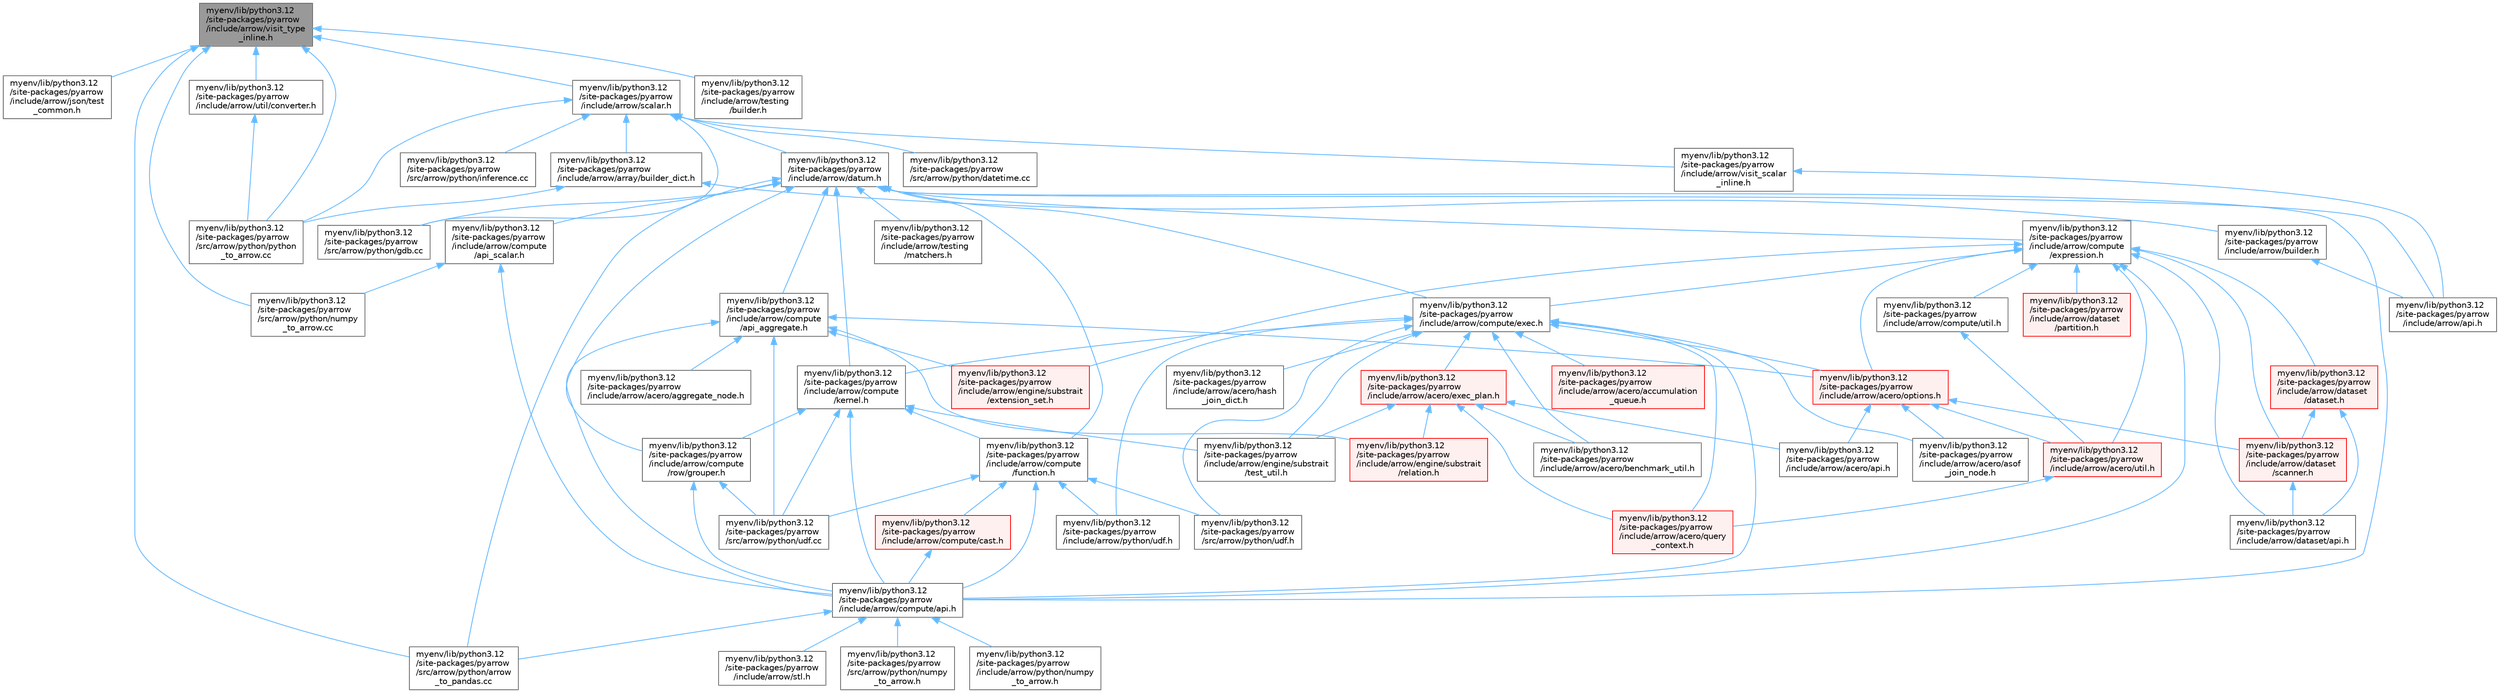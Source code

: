 digraph "myenv/lib/python3.12/site-packages/pyarrow/include/arrow/visit_type_inline.h"
{
 // LATEX_PDF_SIZE
  bgcolor="transparent";
  edge [fontname=Helvetica,fontsize=10,labelfontname=Helvetica,labelfontsize=10];
  node [fontname=Helvetica,fontsize=10,shape=box,height=0.2,width=0.4];
  Node1 [id="Node000001",label="myenv/lib/python3.12\l/site-packages/pyarrow\l/include/arrow/visit_type\l_inline.h",height=0.2,width=0.4,color="gray40", fillcolor="grey60", style="filled", fontcolor="black",tooltip=" "];
  Node1 -> Node2 [id="edge1_Node000001_Node000002",dir="back",color="steelblue1",style="solid",tooltip=" "];
  Node2 [id="Node000002",label="myenv/lib/python3.12\l/site-packages/pyarrow\l/include/arrow/json/test\l_common.h",height=0.2,width=0.4,color="grey40", fillcolor="white", style="filled",URL="$json_2test__common_8h.html",tooltip=" "];
  Node1 -> Node3 [id="edge2_Node000001_Node000003",dir="back",color="steelblue1",style="solid",tooltip=" "];
  Node3 [id="Node000003",label="myenv/lib/python3.12\l/site-packages/pyarrow\l/include/arrow/scalar.h",height=0.2,width=0.4,color="grey40", fillcolor="white", style="filled",URL="$scalar_8h.html",tooltip=" "];
  Node3 -> Node4 [id="edge3_Node000003_Node000004",dir="back",color="steelblue1",style="solid",tooltip=" "];
  Node4 [id="Node000004",label="myenv/lib/python3.12\l/site-packages/pyarrow\l/include/arrow/array/builder_dict.h",height=0.2,width=0.4,color="grey40", fillcolor="white", style="filled",URL="$builder__dict_8h.html",tooltip=" "];
  Node4 -> Node5 [id="edge4_Node000004_Node000005",dir="back",color="steelblue1",style="solid",tooltip=" "];
  Node5 [id="Node000005",label="myenv/lib/python3.12\l/site-packages/pyarrow\l/include/arrow/builder.h",height=0.2,width=0.4,color="grey40", fillcolor="white", style="filled",URL="$builder_8h.html",tooltip=" "];
  Node5 -> Node6 [id="edge5_Node000005_Node000006",dir="back",color="steelblue1",style="solid",tooltip=" "];
  Node6 [id="Node000006",label="myenv/lib/python3.12\l/site-packages/pyarrow\l/include/arrow/api.h",height=0.2,width=0.4,color="grey40", fillcolor="white", style="filled",URL="$include_2arrow_2api_8h.html",tooltip=" "];
  Node4 -> Node7 [id="edge6_Node000004_Node000007",dir="back",color="steelblue1",style="solid",tooltip=" "];
  Node7 [id="Node000007",label="myenv/lib/python3.12\l/site-packages/pyarrow\l/src/arrow/python/python\l_to_arrow.cc",height=0.2,width=0.4,color="grey40", fillcolor="white", style="filled",URL="$python__to__arrow_8cc.html",tooltip=" "];
  Node3 -> Node8 [id="edge7_Node000003_Node000008",dir="back",color="steelblue1",style="solid",tooltip=" "];
  Node8 [id="Node000008",label="myenv/lib/python3.12\l/site-packages/pyarrow\l/include/arrow/datum.h",height=0.2,width=0.4,color="grey40", fillcolor="white", style="filled",URL="$datum_8h.html",tooltip=" "];
  Node8 -> Node6 [id="edge8_Node000008_Node000006",dir="back",color="steelblue1",style="solid",tooltip=" "];
  Node8 -> Node9 [id="edge9_Node000008_Node000009",dir="back",color="steelblue1",style="solid",tooltip=" "];
  Node9 [id="Node000009",label="myenv/lib/python3.12\l/site-packages/pyarrow\l/include/arrow/compute/api.h",height=0.2,width=0.4,color="grey40", fillcolor="white", style="filled",URL="$include_2arrow_2compute_2api_8h.html",tooltip=" "];
  Node9 -> Node10 [id="edge10_Node000009_Node000010",dir="back",color="steelblue1",style="solid",tooltip=" "];
  Node10 [id="Node000010",label="myenv/lib/python3.12\l/site-packages/pyarrow\l/include/arrow/python/numpy\l_to_arrow.h",height=0.2,width=0.4,color="grey40", fillcolor="white", style="filled",URL="$include_2arrow_2python_2numpy__to__arrow_8h.html",tooltip=" "];
  Node9 -> Node11 [id="edge11_Node000009_Node000011",dir="back",color="steelblue1",style="solid",tooltip=" "];
  Node11 [id="Node000011",label="myenv/lib/python3.12\l/site-packages/pyarrow\l/include/arrow/stl.h",height=0.2,width=0.4,color="grey40", fillcolor="white", style="filled",URL="$stl_8h.html",tooltip=" "];
  Node9 -> Node12 [id="edge12_Node000009_Node000012",dir="back",color="steelblue1",style="solid",tooltip=" "];
  Node12 [id="Node000012",label="myenv/lib/python3.12\l/site-packages/pyarrow\l/src/arrow/python/arrow\l_to_pandas.cc",height=0.2,width=0.4,color="grey40", fillcolor="white", style="filled",URL="$arrow__to__pandas_8cc.html",tooltip=" "];
  Node9 -> Node13 [id="edge13_Node000009_Node000013",dir="back",color="steelblue1",style="solid",tooltip=" "];
  Node13 [id="Node000013",label="myenv/lib/python3.12\l/site-packages/pyarrow\l/src/arrow/python/numpy\l_to_arrow.h",height=0.2,width=0.4,color="grey40", fillcolor="white", style="filled",URL="$src_2arrow_2python_2numpy__to__arrow_8h.html",tooltip=" "];
  Node8 -> Node14 [id="edge14_Node000008_Node000014",dir="back",color="steelblue1",style="solid",tooltip=" "];
  Node14 [id="Node000014",label="myenv/lib/python3.12\l/site-packages/pyarrow\l/include/arrow/compute\l/api_aggregate.h",height=0.2,width=0.4,color="grey40", fillcolor="white", style="filled",URL="$api__aggregate_8h.html",tooltip=" "];
  Node14 -> Node15 [id="edge15_Node000014_Node000015",dir="back",color="steelblue1",style="solid",tooltip=" "];
  Node15 [id="Node000015",label="myenv/lib/python3.12\l/site-packages/pyarrow\l/include/arrow/acero/aggregate_node.h",height=0.2,width=0.4,color="grey40", fillcolor="white", style="filled",URL="$aggregate__node_8h.html",tooltip=" "];
  Node14 -> Node16 [id="edge16_Node000014_Node000016",dir="back",color="steelblue1",style="solid",tooltip=" "];
  Node16 [id="Node000016",label="myenv/lib/python3.12\l/site-packages/pyarrow\l/include/arrow/acero/options.h",height=0.2,width=0.4,color="red", fillcolor="#FFF0F0", style="filled",URL="$acero_2options_8h.html",tooltip=" "];
  Node16 -> Node17 [id="edge17_Node000016_Node000017",dir="back",color="steelblue1",style="solid",tooltip=" "];
  Node17 [id="Node000017",label="myenv/lib/python3.12\l/site-packages/pyarrow\l/include/arrow/acero/api.h",height=0.2,width=0.4,color="grey40", fillcolor="white", style="filled",URL="$include_2arrow_2acero_2api_8h.html",tooltip=" "];
  Node16 -> Node18 [id="edge18_Node000016_Node000018",dir="back",color="steelblue1",style="solid",tooltip=" "];
  Node18 [id="Node000018",label="myenv/lib/python3.12\l/site-packages/pyarrow\l/include/arrow/acero/asof\l_join_node.h",height=0.2,width=0.4,color="grey40", fillcolor="white", style="filled",URL="$asof__join__node_8h.html",tooltip=" "];
  Node16 -> Node24 [id="edge19_Node000016_Node000024",dir="back",color="steelblue1",style="solid",tooltip=" "];
  Node24 [id="Node000024",label="myenv/lib/python3.12\l/site-packages/pyarrow\l/include/arrow/acero/util.h",height=0.2,width=0.4,color="red", fillcolor="#FFF0F0", style="filled",URL="$acero_2util_8h.html",tooltip=" "];
  Node24 -> Node28 [id="edge20_Node000024_Node000028",dir="back",color="steelblue1",style="solid",tooltip=" "];
  Node28 [id="Node000028",label="myenv/lib/python3.12\l/site-packages/pyarrow\l/include/arrow/acero/query\l_context.h",height=0.2,width=0.4,color="red", fillcolor="#FFF0F0", style="filled",URL="$query__context_8h.html",tooltip=" "];
  Node16 -> Node29 [id="edge21_Node000016_Node000029",dir="back",color="steelblue1",style="solid",tooltip=" "];
  Node29 [id="Node000029",label="myenv/lib/python3.12\l/site-packages/pyarrow\l/include/arrow/dataset\l/scanner.h",height=0.2,width=0.4,color="red", fillcolor="#FFF0F0", style="filled",URL="$scanner_8h.html",tooltip=" "];
  Node29 -> Node30 [id="edge22_Node000029_Node000030",dir="back",color="steelblue1",style="solid",tooltip=" "];
  Node30 [id="Node000030",label="myenv/lib/python3.12\l/site-packages/pyarrow\l/include/arrow/dataset/api.h",height=0.2,width=0.4,color="grey40", fillcolor="white", style="filled",URL="$include_2arrow_2dataset_2api_8h.html",tooltip=" "];
  Node14 -> Node9 [id="edge23_Node000014_Node000009",dir="back",color="steelblue1",style="solid",tooltip=" "];
  Node14 -> Node44 [id="edge24_Node000014_Node000044",dir="back",color="steelblue1",style="solid",tooltip=" "];
  Node44 [id="Node000044",label="myenv/lib/python3.12\l/site-packages/pyarrow\l/include/arrow/engine/substrait\l/extension_set.h",height=0.2,width=0.4,color="red", fillcolor="#FFF0F0", style="filled",URL="$extension__set_8h.html",tooltip=" "];
  Node14 -> Node45 [id="edge25_Node000014_Node000045",dir="back",color="steelblue1",style="solid",tooltip=" "];
  Node45 [id="Node000045",label="myenv/lib/python3.12\l/site-packages/pyarrow\l/include/arrow/engine/substrait\l/relation.h",height=0.2,width=0.4,color="red", fillcolor="#FFF0F0", style="filled",URL="$relation_8h.html",tooltip=" "];
  Node14 -> Node46 [id="edge26_Node000014_Node000046",dir="back",color="steelblue1",style="solid",tooltip=" "];
  Node46 [id="Node000046",label="myenv/lib/python3.12\l/site-packages/pyarrow\l/src/arrow/python/udf.cc",height=0.2,width=0.4,color="grey40", fillcolor="white", style="filled",URL="$udf_8cc.html",tooltip=" "];
  Node8 -> Node47 [id="edge27_Node000008_Node000047",dir="back",color="steelblue1",style="solid",tooltip=" "];
  Node47 [id="Node000047",label="myenv/lib/python3.12\l/site-packages/pyarrow\l/include/arrow/compute\l/api_scalar.h",height=0.2,width=0.4,color="grey40", fillcolor="white", style="filled",URL="$api__scalar_8h.html",tooltip=" "];
  Node47 -> Node9 [id="edge28_Node000047_Node000009",dir="back",color="steelblue1",style="solid",tooltip=" "];
  Node47 -> Node48 [id="edge29_Node000047_Node000048",dir="back",color="steelblue1",style="solid",tooltip=" "];
  Node48 [id="Node000048",label="myenv/lib/python3.12\l/site-packages/pyarrow\l/src/arrow/python/numpy\l_to_arrow.cc",height=0.2,width=0.4,color="grey40", fillcolor="white", style="filled",URL="$numpy__to__arrow_8cc.html",tooltip=" "];
  Node8 -> Node49 [id="edge30_Node000008_Node000049",dir="back",color="steelblue1",style="solid",tooltip=" "];
  Node49 [id="Node000049",label="myenv/lib/python3.12\l/site-packages/pyarrow\l/include/arrow/compute/exec.h",height=0.2,width=0.4,color="grey40", fillcolor="white", style="filled",URL="$exec_8h.html",tooltip=" "];
  Node49 -> Node50 [id="edge31_Node000049_Node000050",dir="back",color="steelblue1",style="solid",tooltip=" "];
  Node50 [id="Node000050",label="myenv/lib/python3.12\l/site-packages/pyarrow\l/include/arrow/acero/accumulation\l_queue.h",height=0.2,width=0.4,color="red", fillcolor="#FFF0F0", style="filled",URL="$accumulation__queue_8h.html",tooltip=" "];
  Node49 -> Node18 [id="edge32_Node000049_Node000018",dir="back",color="steelblue1",style="solid",tooltip=" "];
  Node49 -> Node51 [id="edge33_Node000049_Node000051",dir="back",color="steelblue1",style="solid",tooltip=" "];
  Node51 [id="Node000051",label="myenv/lib/python3.12\l/site-packages/pyarrow\l/include/arrow/acero/benchmark_util.h",height=0.2,width=0.4,color="grey40", fillcolor="white", style="filled",URL="$arrow_2acero_2benchmark__util_8h.html",tooltip=" "];
  Node49 -> Node52 [id="edge34_Node000049_Node000052",dir="back",color="steelblue1",style="solid",tooltip=" "];
  Node52 [id="Node000052",label="myenv/lib/python3.12\l/site-packages/pyarrow\l/include/arrow/acero/exec_plan.h",height=0.2,width=0.4,color="red", fillcolor="#FFF0F0", style="filled",URL="$exec__plan_8h.html",tooltip=" "];
  Node52 -> Node17 [id="edge35_Node000052_Node000017",dir="back",color="steelblue1",style="solid",tooltip=" "];
  Node52 -> Node51 [id="edge36_Node000052_Node000051",dir="back",color="steelblue1",style="solid",tooltip=" "];
  Node52 -> Node28 [id="edge37_Node000052_Node000028",dir="back",color="steelblue1",style="solid",tooltip=" "];
  Node52 -> Node45 [id="edge38_Node000052_Node000045",dir="back",color="steelblue1",style="solid",tooltip=" "];
  Node52 -> Node53 [id="edge39_Node000052_Node000053",dir="back",color="steelblue1",style="solid",tooltip=" "];
  Node53 [id="Node000053",label="myenv/lib/python3.12\l/site-packages/pyarrow\l/include/arrow/engine/substrait\l/test_util.h",height=0.2,width=0.4,color="grey40", fillcolor="white", style="filled",URL="$arrow_2engine_2substrait_2test__util_8h.html",tooltip=" "];
  Node49 -> Node54 [id="edge40_Node000049_Node000054",dir="back",color="steelblue1",style="solid",tooltip=" "];
  Node54 [id="Node000054",label="myenv/lib/python3.12\l/site-packages/pyarrow\l/include/arrow/acero/hash\l_join_dict.h",height=0.2,width=0.4,color="grey40", fillcolor="white", style="filled",URL="$hash__join__dict_8h.html",tooltip=" "];
  Node49 -> Node16 [id="edge41_Node000049_Node000016",dir="back",color="steelblue1",style="solid",tooltip=" "];
  Node49 -> Node28 [id="edge42_Node000049_Node000028",dir="back",color="steelblue1",style="solid",tooltip=" "];
  Node49 -> Node9 [id="edge43_Node000049_Node000009",dir="back",color="steelblue1",style="solid",tooltip=" "];
  Node49 -> Node55 [id="edge44_Node000049_Node000055",dir="back",color="steelblue1",style="solid",tooltip=" "];
  Node55 [id="Node000055",label="myenv/lib/python3.12\l/site-packages/pyarrow\l/include/arrow/compute\l/kernel.h",height=0.2,width=0.4,color="grey40", fillcolor="white", style="filled",URL="$kernel_8h.html",tooltip=" "];
  Node55 -> Node9 [id="edge45_Node000055_Node000009",dir="back",color="steelblue1",style="solid",tooltip=" "];
  Node55 -> Node56 [id="edge46_Node000055_Node000056",dir="back",color="steelblue1",style="solid",tooltip=" "];
  Node56 [id="Node000056",label="myenv/lib/python3.12\l/site-packages/pyarrow\l/include/arrow/compute\l/function.h",height=0.2,width=0.4,color="grey40", fillcolor="white", style="filled",URL="$function_8h.html",tooltip=" "];
  Node56 -> Node9 [id="edge47_Node000056_Node000009",dir="back",color="steelblue1",style="solid",tooltip=" "];
  Node56 -> Node57 [id="edge48_Node000056_Node000057",dir="back",color="steelblue1",style="solid",tooltip=" "];
  Node57 [id="Node000057",label="myenv/lib/python3.12\l/site-packages/pyarrow\l/include/arrow/compute/cast.h",height=0.2,width=0.4,color="red", fillcolor="#FFF0F0", style="filled",URL="$cast_8h.html",tooltip=" "];
  Node57 -> Node9 [id="edge49_Node000057_Node000009",dir="back",color="steelblue1",style="solid",tooltip=" "];
  Node56 -> Node59 [id="edge50_Node000056_Node000059",dir="back",color="steelblue1",style="solid",tooltip=" "];
  Node59 [id="Node000059",label="myenv/lib/python3.12\l/site-packages/pyarrow\l/include/arrow/python/udf.h",height=0.2,width=0.4,color="grey40", fillcolor="white", style="filled",URL="$include_2arrow_2python_2udf_8h.html",tooltip=" "];
  Node56 -> Node46 [id="edge51_Node000056_Node000046",dir="back",color="steelblue1",style="solid",tooltip=" "];
  Node56 -> Node60 [id="edge52_Node000056_Node000060",dir="back",color="steelblue1",style="solid",tooltip=" "];
  Node60 [id="Node000060",label="myenv/lib/python3.12\l/site-packages/pyarrow\l/src/arrow/python/udf.h",height=0.2,width=0.4,color="grey40", fillcolor="white", style="filled",URL="$src_2arrow_2python_2udf_8h.html",tooltip=" "];
  Node55 -> Node61 [id="edge53_Node000055_Node000061",dir="back",color="steelblue1",style="solid",tooltip=" "];
  Node61 [id="Node000061",label="myenv/lib/python3.12\l/site-packages/pyarrow\l/include/arrow/compute\l/row/grouper.h",height=0.2,width=0.4,color="grey40", fillcolor="white", style="filled",URL="$grouper_8h.html",tooltip=" "];
  Node61 -> Node9 [id="edge54_Node000061_Node000009",dir="back",color="steelblue1",style="solid",tooltip=" "];
  Node61 -> Node46 [id="edge55_Node000061_Node000046",dir="back",color="steelblue1",style="solid",tooltip=" "];
  Node55 -> Node53 [id="edge56_Node000055_Node000053",dir="back",color="steelblue1",style="solid",tooltip=" "];
  Node55 -> Node46 [id="edge57_Node000055_Node000046",dir="back",color="steelblue1",style="solid",tooltip=" "];
  Node49 -> Node53 [id="edge58_Node000049_Node000053",dir="back",color="steelblue1",style="solid",tooltip=" "];
  Node49 -> Node59 [id="edge59_Node000049_Node000059",dir="back",color="steelblue1",style="solid",tooltip=" "];
  Node49 -> Node60 [id="edge60_Node000049_Node000060",dir="back",color="steelblue1",style="solid",tooltip=" "];
  Node8 -> Node62 [id="edge61_Node000008_Node000062",dir="back",color="steelblue1",style="solid",tooltip=" "];
  Node62 [id="Node000062",label="myenv/lib/python3.12\l/site-packages/pyarrow\l/include/arrow/compute\l/expression.h",height=0.2,width=0.4,color="grey40", fillcolor="white", style="filled",URL="$expression_8h.html",tooltip=" "];
  Node62 -> Node16 [id="edge62_Node000062_Node000016",dir="back",color="steelblue1",style="solid",tooltip=" "];
  Node62 -> Node24 [id="edge63_Node000062_Node000024",dir="back",color="steelblue1",style="solid",tooltip=" "];
  Node62 -> Node9 [id="edge64_Node000062_Node000009",dir="back",color="steelblue1",style="solid",tooltip=" "];
  Node62 -> Node49 [id="edge65_Node000062_Node000049",dir="back",color="steelblue1",style="solid",tooltip=" "];
  Node62 -> Node63 [id="edge66_Node000062_Node000063",dir="back",color="steelblue1",style="solid",tooltip=" "];
  Node63 [id="Node000063",label="myenv/lib/python3.12\l/site-packages/pyarrow\l/include/arrow/compute/util.h",height=0.2,width=0.4,color="grey40", fillcolor="white", style="filled",URL="$compute_2util_8h.html",tooltip=" "];
  Node63 -> Node24 [id="edge67_Node000063_Node000024",dir="back",color="steelblue1",style="solid",tooltip=" "];
  Node62 -> Node30 [id="edge68_Node000062_Node000030",dir="back",color="steelblue1",style="solid",tooltip=" "];
  Node62 -> Node64 [id="edge69_Node000062_Node000064",dir="back",color="steelblue1",style="solid",tooltip=" "];
  Node64 [id="Node000064",label="myenv/lib/python3.12\l/site-packages/pyarrow\l/include/arrow/dataset\l/dataset.h",height=0.2,width=0.4,color="red", fillcolor="#FFF0F0", style="filled",URL="$dataset_8h.html",tooltip=" "];
  Node64 -> Node30 [id="edge70_Node000064_Node000030",dir="back",color="steelblue1",style="solid",tooltip=" "];
  Node64 -> Node29 [id="edge71_Node000064_Node000029",dir="back",color="steelblue1",style="solid",tooltip=" "];
  Node62 -> Node65 [id="edge72_Node000062_Node000065",dir="back",color="steelblue1",style="solid",tooltip=" "];
  Node65 [id="Node000065",label="myenv/lib/python3.12\l/site-packages/pyarrow\l/include/arrow/dataset\l/partition.h",height=0.2,width=0.4,color="red", fillcolor="#FFF0F0", style="filled",URL="$partition_8h.html",tooltip=" "];
  Node62 -> Node29 [id="edge73_Node000062_Node000029",dir="back",color="steelblue1",style="solid",tooltip=" "];
  Node62 -> Node44 [id="edge74_Node000062_Node000044",dir="back",color="steelblue1",style="solid",tooltip=" "];
  Node8 -> Node56 [id="edge75_Node000008_Node000056",dir="back",color="steelblue1",style="solid",tooltip=" "];
  Node8 -> Node55 [id="edge76_Node000008_Node000055",dir="back",color="steelblue1",style="solid",tooltip=" "];
  Node8 -> Node61 [id="edge77_Node000008_Node000061",dir="back",color="steelblue1",style="solid",tooltip=" "];
  Node8 -> Node67 [id="edge78_Node000008_Node000067",dir="back",color="steelblue1",style="solid",tooltip=" "];
  Node67 [id="Node000067",label="myenv/lib/python3.12\l/site-packages/pyarrow\l/include/arrow/testing\l/matchers.h",height=0.2,width=0.4,color="grey40", fillcolor="white", style="filled",URL="$matchers_8h.html",tooltip=" "];
  Node8 -> Node12 [id="edge79_Node000008_Node000012",dir="back",color="steelblue1",style="solid",tooltip=" "];
  Node8 -> Node68 [id="edge80_Node000008_Node000068",dir="back",color="steelblue1",style="solid",tooltip=" "];
  Node68 [id="Node000068",label="myenv/lib/python3.12\l/site-packages/pyarrow\l/src/arrow/python/gdb.cc",height=0.2,width=0.4,color="grey40", fillcolor="white", style="filled",URL="$gdb_8cc.html",tooltip=" "];
  Node3 -> Node69 [id="edge81_Node000003_Node000069",dir="back",color="steelblue1",style="solid",tooltip=" "];
  Node69 [id="Node000069",label="myenv/lib/python3.12\l/site-packages/pyarrow\l/include/arrow/visit_scalar\l_inline.h",height=0.2,width=0.4,color="grey40", fillcolor="white", style="filled",URL="$visit__scalar__inline_8h.html",tooltip=" "];
  Node69 -> Node6 [id="edge82_Node000069_Node000006",dir="back",color="steelblue1",style="solid",tooltip=" "];
  Node3 -> Node70 [id="edge83_Node000003_Node000070",dir="back",color="steelblue1",style="solid",tooltip=" "];
  Node70 [id="Node000070",label="myenv/lib/python3.12\l/site-packages/pyarrow\l/src/arrow/python/datetime.cc",height=0.2,width=0.4,color="grey40", fillcolor="white", style="filled",URL="$datetime_8cc.html",tooltip=" "];
  Node3 -> Node68 [id="edge84_Node000003_Node000068",dir="back",color="steelblue1",style="solid",tooltip=" "];
  Node3 -> Node71 [id="edge85_Node000003_Node000071",dir="back",color="steelblue1",style="solid",tooltip=" "];
  Node71 [id="Node000071",label="myenv/lib/python3.12\l/site-packages/pyarrow\l/src/arrow/python/inference.cc",height=0.2,width=0.4,color="grey40", fillcolor="white", style="filled",URL="$inference_8cc.html",tooltip=" "];
  Node3 -> Node7 [id="edge86_Node000003_Node000007",dir="back",color="steelblue1",style="solid",tooltip=" "];
  Node1 -> Node72 [id="edge87_Node000001_Node000072",dir="back",color="steelblue1",style="solid",tooltip=" "];
  Node72 [id="Node000072",label="myenv/lib/python3.12\l/site-packages/pyarrow\l/include/arrow/testing\l/builder.h",height=0.2,width=0.4,color="grey40", fillcolor="white", style="filled",URL="$testing_2builder_8h.html",tooltip=" "];
  Node1 -> Node73 [id="edge88_Node000001_Node000073",dir="back",color="steelblue1",style="solid",tooltip=" "];
  Node73 [id="Node000073",label="myenv/lib/python3.12\l/site-packages/pyarrow\l/include/arrow/util/converter.h",height=0.2,width=0.4,color="grey40", fillcolor="white", style="filled",URL="$util_2converter_8h.html",tooltip=" "];
  Node73 -> Node7 [id="edge89_Node000073_Node000007",dir="back",color="steelblue1",style="solid",tooltip=" "];
  Node1 -> Node12 [id="edge90_Node000001_Node000012",dir="back",color="steelblue1",style="solid",tooltip=" "];
  Node1 -> Node48 [id="edge91_Node000001_Node000048",dir="back",color="steelblue1",style="solid",tooltip=" "];
  Node1 -> Node7 [id="edge92_Node000001_Node000007",dir="back",color="steelblue1",style="solid",tooltip=" "];
}

